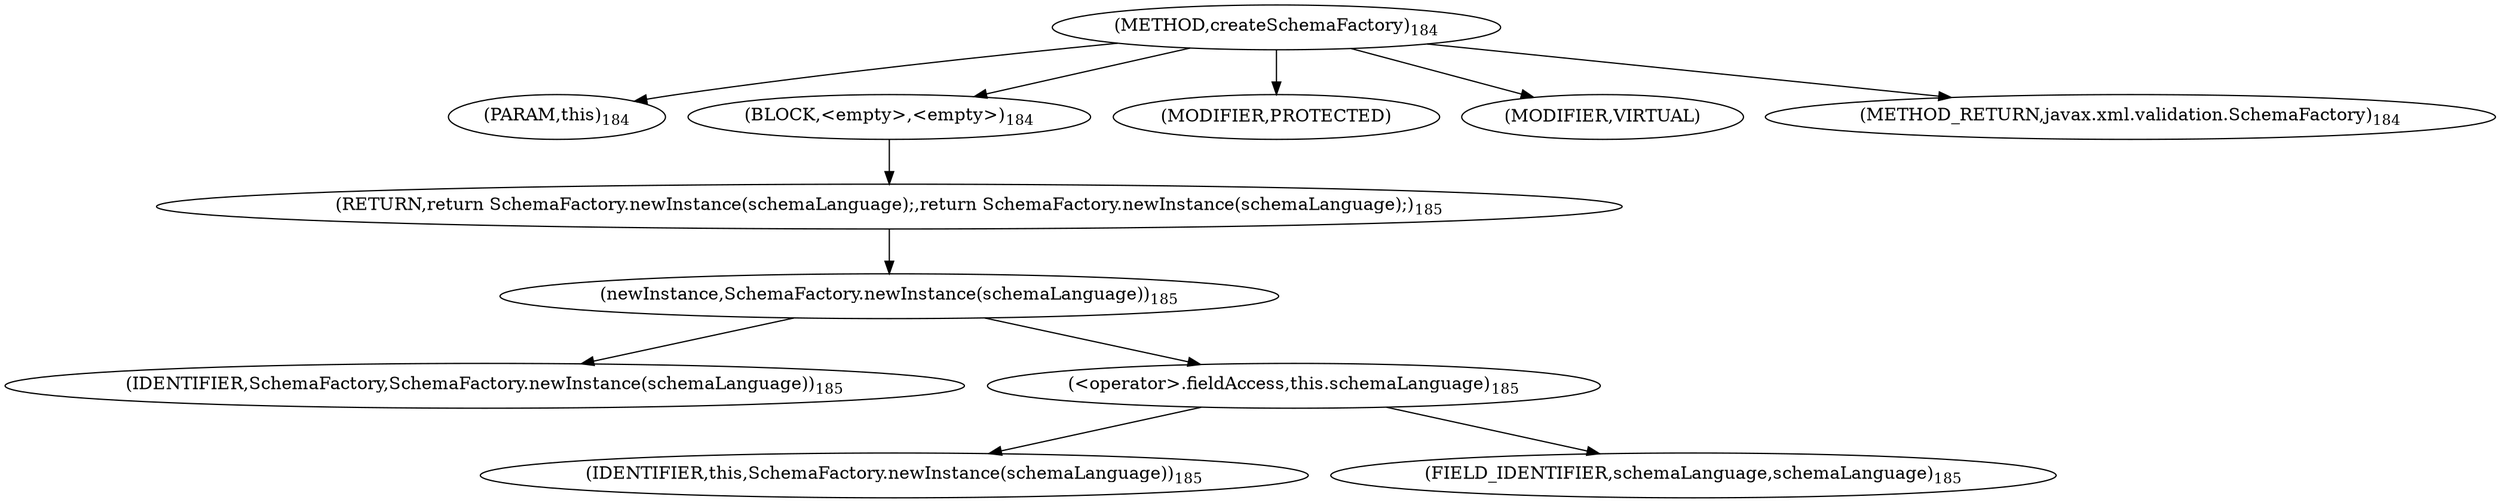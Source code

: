 digraph "createSchemaFactory" {  
"313" [label = <(METHOD,createSchemaFactory)<SUB>184</SUB>> ]
"314" [label = <(PARAM,this)<SUB>184</SUB>> ]
"315" [label = <(BLOCK,&lt;empty&gt;,&lt;empty&gt;)<SUB>184</SUB>> ]
"316" [label = <(RETURN,return SchemaFactory.newInstance(schemaLanguage);,return SchemaFactory.newInstance(schemaLanguage);)<SUB>185</SUB>> ]
"317" [label = <(newInstance,SchemaFactory.newInstance(schemaLanguage))<SUB>185</SUB>> ]
"318" [label = <(IDENTIFIER,SchemaFactory,SchemaFactory.newInstance(schemaLanguage))<SUB>185</SUB>> ]
"319" [label = <(&lt;operator&gt;.fieldAccess,this.schemaLanguage)<SUB>185</SUB>> ]
"320" [label = <(IDENTIFIER,this,SchemaFactory.newInstance(schemaLanguage))<SUB>185</SUB>> ]
"321" [label = <(FIELD_IDENTIFIER,schemaLanguage,schemaLanguage)<SUB>185</SUB>> ]
"322" [label = <(MODIFIER,PROTECTED)> ]
"323" [label = <(MODIFIER,VIRTUAL)> ]
"324" [label = <(METHOD_RETURN,javax.xml.validation.SchemaFactory)<SUB>184</SUB>> ]
  "313" -> "314" 
  "313" -> "315" 
  "313" -> "322" 
  "313" -> "323" 
  "313" -> "324" 
  "315" -> "316" 
  "316" -> "317" 
  "317" -> "318" 
  "317" -> "319" 
  "319" -> "320" 
  "319" -> "321" 
}
